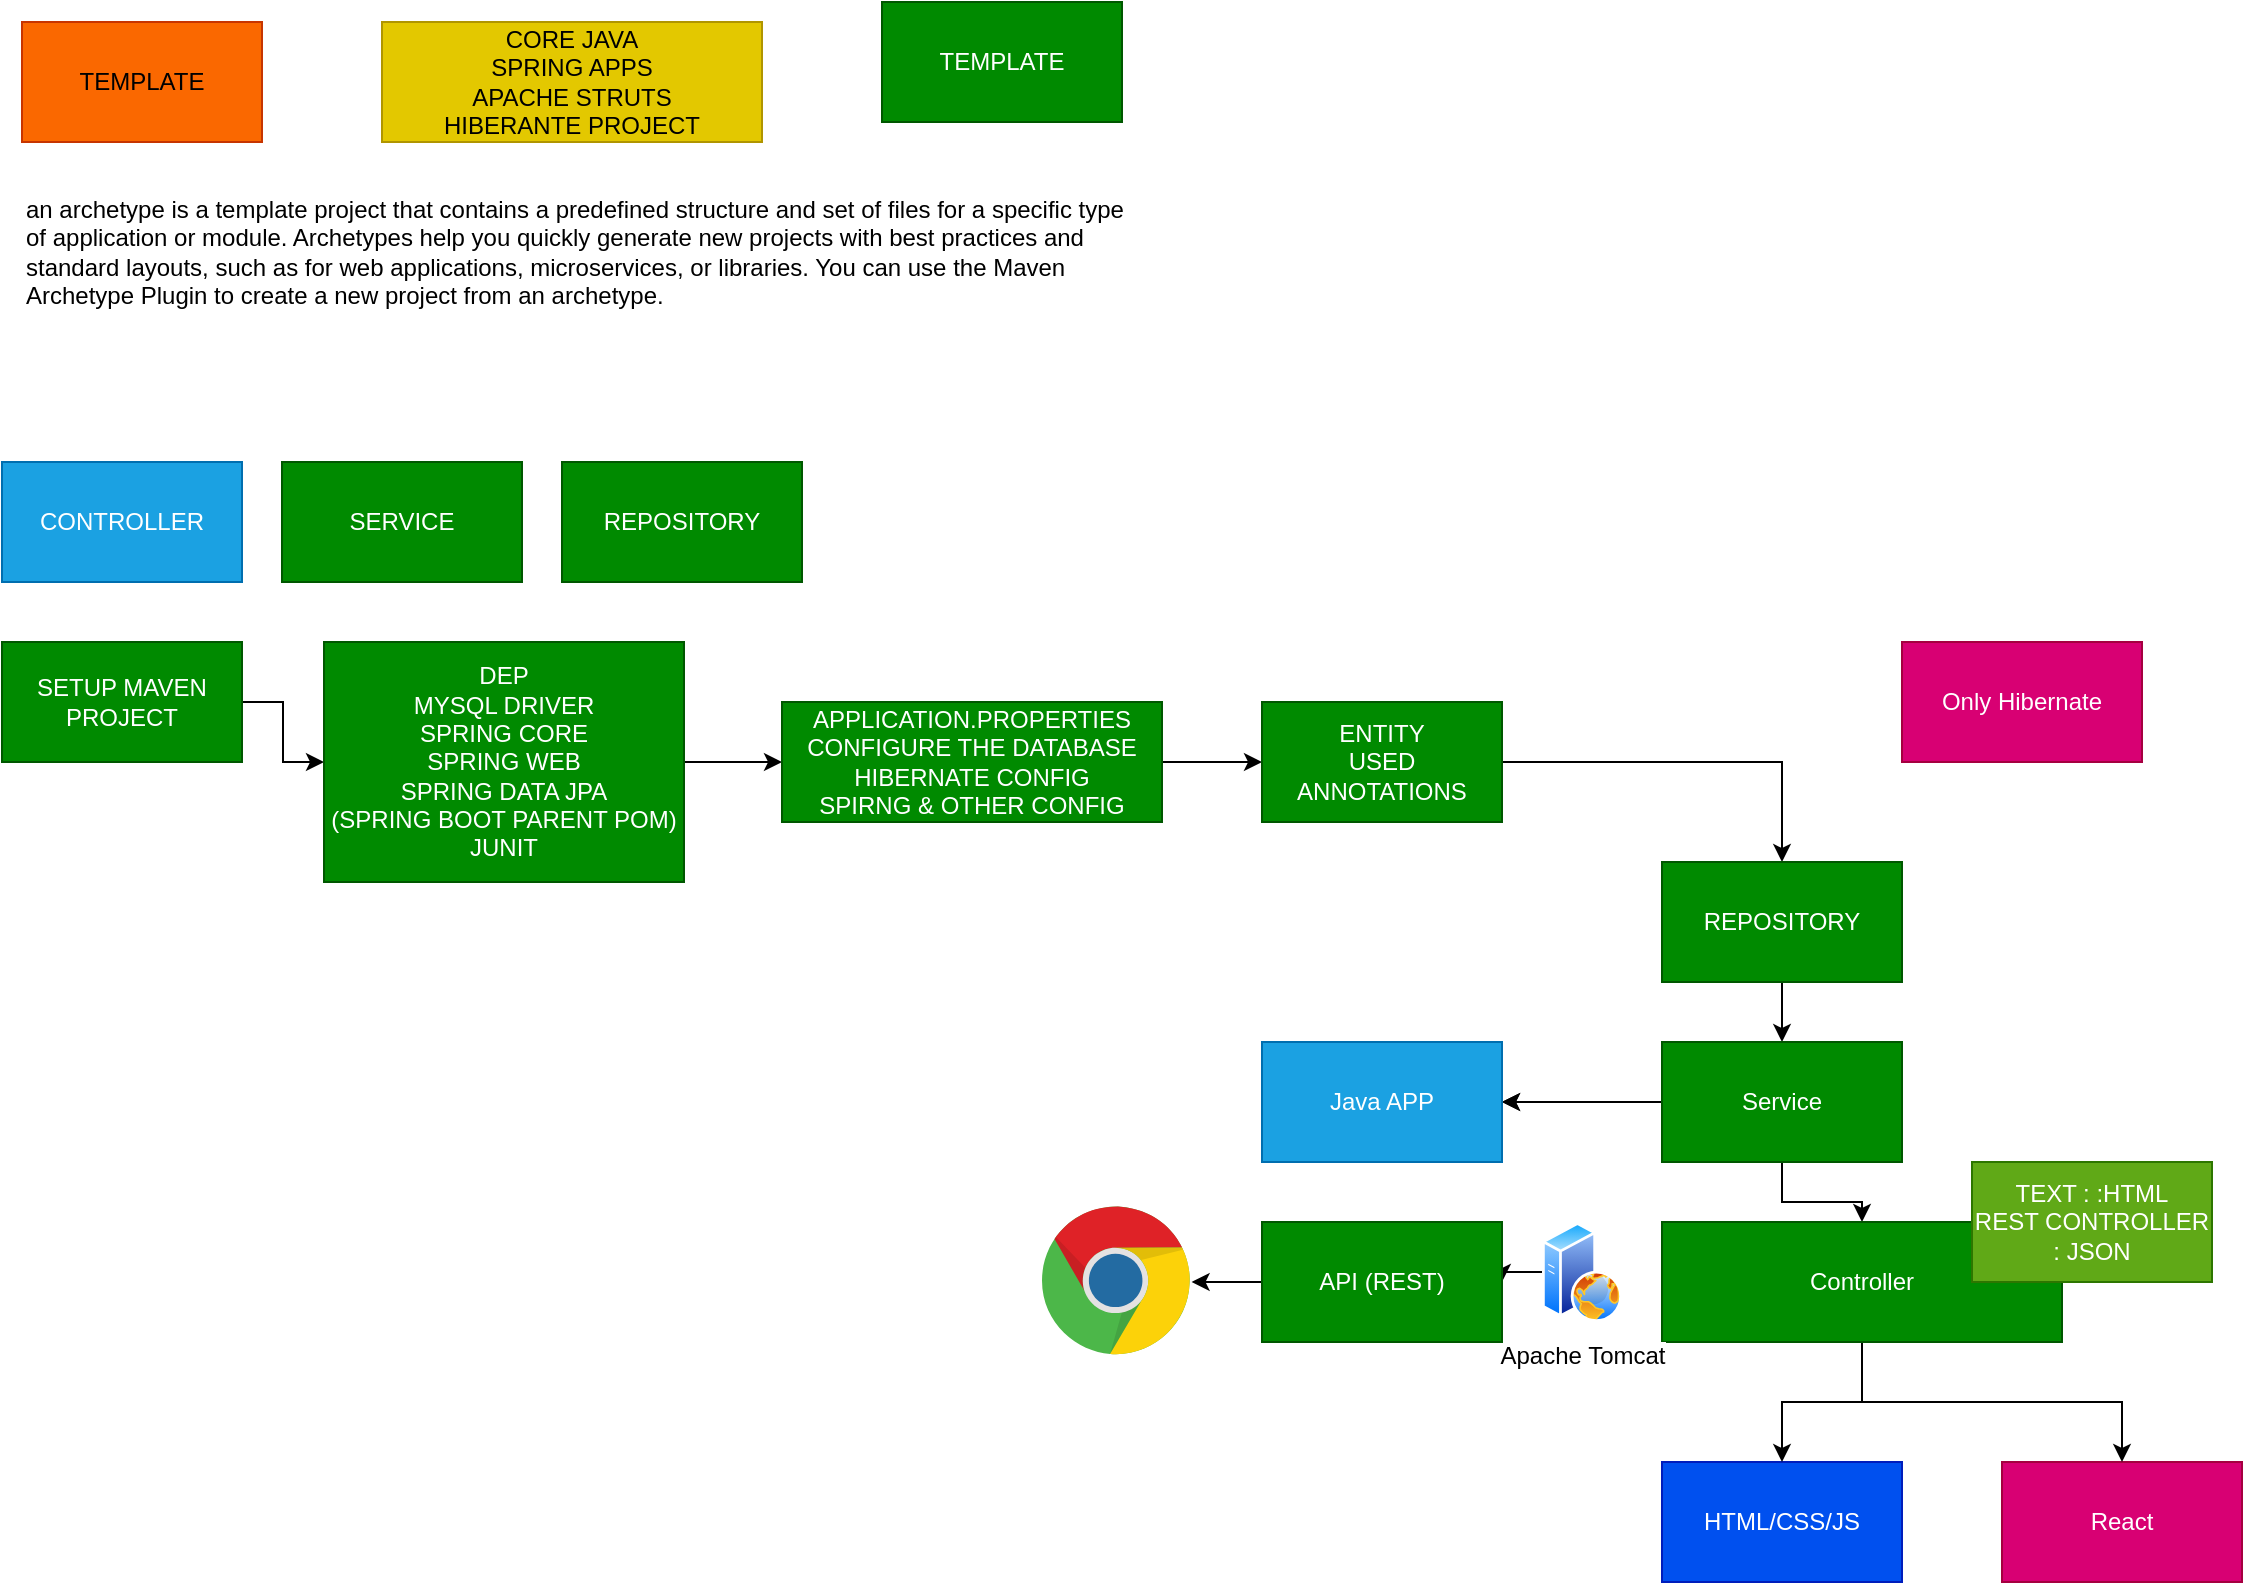 <mxfile version="28.0.6" pages="5">
  <diagram id="U--qNE6UKfleM9KvtkoS" name="WORK">
    <mxGraphModel dx="655" dy="468" grid="1" gridSize="10" guides="1" tooltips="1" connect="1" arrows="1" fold="1" page="1" pageScale="1" pageWidth="850" pageHeight="1100" math="0" shadow="0">
      <root>
        <mxCell id="0" />
        <mxCell id="1" parent="0" />
        <mxCell id="xkHr3dDDrI-3z6m0eYmS-1" value="TEMPLATE" style="rounded=0;whiteSpace=wrap;html=1;fillColor=#fa6800;fontColor=#000000;strokeColor=#C73500;" vertex="1" parent="1">
          <mxGeometry x="180" y="90" width="120" height="60" as="geometry" />
        </mxCell>
        <mxCell id="xkHr3dDDrI-3z6m0eYmS-2" value="CORE JAVA&lt;div&gt;SPRING APPS&lt;/div&gt;&lt;div&gt;APACHE STRUTS&lt;/div&gt;&lt;div&gt;HIBERANTE PROJECT&lt;/div&gt;" style="rounded=0;whiteSpace=wrap;html=1;fillColor=#e3c800;fontColor=#000000;strokeColor=#B09500;" vertex="1" parent="1">
          <mxGeometry x="360" y="90" width="190" height="60" as="geometry" />
        </mxCell>
        <mxCell id="xkHr3dDDrI-3z6m0eYmS-3" value="TEMPLATE" style="rounded=0;whiteSpace=wrap;html=1;fillColor=#008a00;strokeColor=#005700;fontColor=#ffffff;" vertex="1" parent="1">
          <mxGeometry x="610" y="80" width="120" height="60" as="geometry" />
        </mxCell>
        <mxCell id="EVFEQonA6YKJSwOCUWU--1" value="an archetype is a template project that contains a predefined structure and set of files for a specific type of application or module. Archetypes help you quickly generate new projects with best practices and standard layouts, such as for web applications, microservices, or libraries. You can use the Maven Archetype Plugin to create a new project from an archetype." style="text;whiteSpace=wrap;html=1;" vertex="1" parent="1">
          <mxGeometry x="180" y="170" width="560" height="100" as="geometry" />
        </mxCell>
        <mxCell id="1dpyr3wZOM35hFEiF-vl-1" value="CONTROLLER" style="rounded=0;whiteSpace=wrap;html=1;fillColor=#1ba1e2;fontColor=#ffffff;strokeColor=#006EAF;" vertex="1" parent="1">
          <mxGeometry x="170" y="310" width="120" height="60" as="geometry" />
        </mxCell>
        <mxCell id="1dpyr3wZOM35hFEiF-vl-2" value="SERVICE" style="rounded=0;whiteSpace=wrap;html=1;fillColor=#008a00;fontColor=#ffffff;strokeColor=#005700;" vertex="1" parent="1">
          <mxGeometry x="310" y="310" width="120" height="60" as="geometry" />
        </mxCell>
        <mxCell id="1dpyr3wZOM35hFEiF-vl-3" value="REPOSITORY" style="rounded=0;whiteSpace=wrap;html=1;fillColor=#008a00;fontColor=#ffffff;strokeColor=#005700;" vertex="1" parent="1">
          <mxGeometry x="450" y="310" width="120" height="60" as="geometry" />
        </mxCell>
        <mxCell id="1dpyr3wZOM35hFEiF-vl-7" value="" style="edgeStyle=orthogonalEdgeStyle;rounded=0;orthogonalLoop=1;jettySize=auto;html=1;" edge="1" parent="1" source="1dpyr3wZOM35hFEiF-vl-4" target="1dpyr3wZOM35hFEiF-vl-6">
          <mxGeometry relative="1" as="geometry" />
        </mxCell>
        <mxCell id="1dpyr3wZOM35hFEiF-vl-4" value="SETUP MAVEN PROJECT" style="rounded=0;whiteSpace=wrap;html=1;fillColor=#008a00;fontColor=#ffffff;strokeColor=#005700;" vertex="1" parent="1">
          <mxGeometry x="170" y="400" width="120" height="60" as="geometry" />
        </mxCell>
        <mxCell id="1dpyr3wZOM35hFEiF-vl-9" value="" style="edgeStyle=orthogonalEdgeStyle;rounded=0;orthogonalLoop=1;jettySize=auto;html=1;" edge="1" parent="1" source="1dpyr3wZOM35hFEiF-vl-6" target="1dpyr3wZOM35hFEiF-vl-8">
          <mxGeometry relative="1" as="geometry" />
        </mxCell>
        <mxCell id="1dpyr3wZOM35hFEiF-vl-6" value="DEP&lt;div&gt;MYSQL DRIVER&lt;/div&gt;&lt;div&gt;SPRING CORE&lt;/div&gt;&lt;div&gt;SPRING WEB&lt;/div&gt;&lt;div&gt;SPRING DATA JPA&lt;/div&gt;&lt;div&gt;(SPRING BOOT PARENT POM)&lt;/div&gt;&lt;div&gt;JUNIT&lt;/div&gt;" style="whiteSpace=wrap;html=1;fillColor=#008a00;strokeColor=#005700;fontColor=#ffffff;rounded=0;" vertex="1" parent="1">
          <mxGeometry x="331" y="400" width="180" height="120" as="geometry" />
        </mxCell>
        <mxCell id="1dpyr3wZOM35hFEiF-vl-11" value="" style="edgeStyle=orthogonalEdgeStyle;rounded=0;orthogonalLoop=1;jettySize=auto;html=1;" edge="1" parent="1" source="1dpyr3wZOM35hFEiF-vl-8" target="1dpyr3wZOM35hFEiF-vl-10">
          <mxGeometry relative="1" as="geometry" />
        </mxCell>
        <mxCell id="1dpyr3wZOM35hFEiF-vl-8" value="APPLICATION.PROPERTIES&lt;div&gt;CONFIGURE THE DATABASE&lt;/div&gt;&lt;div&gt;HIBERNATE CONFIG&lt;/div&gt;&lt;div&gt;SPIRNG &amp;amp; OTHER CONFIG&lt;/div&gt;" style="whiteSpace=wrap;html=1;fillColor=#008a00;strokeColor=#005700;fontColor=#ffffff;rounded=0;" vertex="1" parent="1">
          <mxGeometry x="560" y="430" width="190" height="60" as="geometry" />
        </mxCell>
        <mxCell id="1dpyr3wZOM35hFEiF-vl-13" value="" style="edgeStyle=orthogonalEdgeStyle;rounded=0;orthogonalLoop=1;jettySize=auto;html=1;" edge="1" parent="1" source="1dpyr3wZOM35hFEiF-vl-10" target="1dpyr3wZOM35hFEiF-vl-12">
          <mxGeometry relative="1" as="geometry" />
        </mxCell>
        <mxCell id="1dpyr3wZOM35hFEiF-vl-10" value="ENTITY&lt;div&gt;USED ANNOTATIONS&lt;/div&gt;" style="whiteSpace=wrap;html=1;fillColor=#008a00;strokeColor=#005700;fontColor=#ffffff;rounded=0;" vertex="1" parent="1">
          <mxGeometry x="800" y="430" width="120" height="60" as="geometry" />
        </mxCell>
        <mxCell id="1dpyr3wZOM35hFEiF-vl-15" value="" style="edgeStyle=orthogonalEdgeStyle;rounded=0;orthogonalLoop=1;jettySize=auto;html=1;" edge="1" parent="1" source="1dpyr3wZOM35hFEiF-vl-12" target="1dpyr3wZOM35hFEiF-vl-14">
          <mxGeometry relative="1" as="geometry" />
        </mxCell>
        <mxCell id="1dpyr3wZOM35hFEiF-vl-12" value="REPOSITORY" style="whiteSpace=wrap;html=1;fillColor=#008a00;strokeColor=#005700;fontColor=#ffffff;rounded=0;" vertex="1" parent="1">
          <mxGeometry x="1000" y="510" width="120" height="60" as="geometry" />
        </mxCell>
        <mxCell id="1dpyr3wZOM35hFEiF-vl-21" value="" style="edgeStyle=orthogonalEdgeStyle;rounded=0;orthogonalLoop=1;jettySize=auto;html=1;" edge="1" parent="1" source="1dpyr3wZOM35hFEiF-vl-14" target="1dpyr3wZOM35hFEiF-vl-20">
          <mxGeometry relative="1" as="geometry" />
        </mxCell>
        <mxCell id="1dpyr3wZOM35hFEiF-vl-25" value="" style="edgeStyle=orthogonalEdgeStyle;rounded=0;orthogonalLoop=1;jettySize=auto;html=1;" edge="1" parent="1" source="1dpyr3wZOM35hFEiF-vl-14" target="1dpyr3wZOM35hFEiF-vl-24">
          <mxGeometry relative="1" as="geometry" />
        </mxCell>
        <mxCell id="1dpyr3wZOM35hFEiF-vl-26" value="" style="edgeStyle=orthogonalEdgeStyle;rounded=0;orthogonalLoop=1;jettySize=auto;html=1;" edge="1" parent="1" source="1dpyr3wZOM35hFEiF-vl-14" target="1dpyr3wZOM35hFEiF-vl-20">
          <mxGeometry relative="1" as="geometry" />
        </mxCell>
        <mxCell id="1dpyr3wZOM35hFEiF-vl-14" value="Service" style="whiteSpace=wrap;html=1;fillColor=#008a00;strokeColor=#005700;fontColor=#ffffff;rounded=0;" vertex="1" parent="1">
          <mxGeometry x="1000" y="600" width="120" height="60" as="geometry" />
        </mxCell>
        <mxCell id="1dpyr3wZOM35hFEiF-vl-16" value="HTML/CSS/JS" style="whiteSpace=wrap;html=1;fillColor=#0050ef;strokeColor=#001DBC;fontColor=#ffffff;rounded=0;" vertex="1" parent="1">
          <mxGeometry x="1000" y="810" width="120" height="60" as="geometry" />
        </mxCell>
        <mxCell id="1dpyr3wZOM35hFEiF-vl-19" value="React" style="whiteSpace=wrap;html=1;fillColor=#d80073;strokeColor=#A50040;fontColor=#ffffff;rounded=0;" vertex="1" parent="1">
          <mxGeometry x="1170" y="810" width="120" height="60" as="geometry" />
        </mxCell>
        <mxCell id="1dpyr3wZOM35hFEiF-vl-20" value="Java APP" style="whiteSpace=wrap;html=1;fillColor=#1ba1e2;strokeColor=#006EAF;fontColor=#ffffff;rounded=0;" vertex="1" parent="1">
          <mxGeometry x="800" y="600" width="120" height="60" as="geometry" />
        </mxCell>
        <mxCell id="1dpyr3wZOM35hFEiF-vl-22" value="Only Hibernate" style="whiteSpace=wrap;html=1;fillColor=#d80073;strokeColor=#A50040;fontColor=#ffffff;rounded=0;" vertex="1" parent="1">
          <mxGeometry x="1120" y="400" width="120" height="60" as="geometry" />
        </mxCell>
        <mxCell id="1dpyr3wZOM35hFEiF-vl-27" value="" style="edgeStyle=orthogonalEdgeStyle;rounded=0;orthogonalLoop=1;jettySize=auto;html=1;" edge="1" parent="1" source="1dpyr3wZOM35hFEiF-vl-24" target="1dpyr3wZOM35hFEiF-vl-19">
          <mxGeometry relative="1" as="geometry" />
        </mxCell>
        <mxCell id="1dpyr3wZOM35hFEiF-vl-28" value="" style="edgeStyle=orthogonalEdgeStyle;rounded=0;orthogonalLoop=1;jettySize=auto;html=1;" edge="1" parent="1" source="1dpyr3wZOM35hFEiF-vl-24" target="1dpyr3wZOM35hFEiF-vl-16">
          <mxGeometry relative="1" as="geometry" />
        </mxCell>
        <mxCell id="1dpyr3wZOM35hFEiF-vl-24" value="Controller" style="whiteSpace=wrap;html=1;fillColor=#008a00;strokeColor=#005700;fontColor=#ffffff;rounded=0;" vertex="1" parent="1">
          <mxGeometry x="1000" y="690" width="200" height="60" as="geometry" />
        </mxCell>
        <mxCell id="1dpyr3wZOM35hFEiF-vl-31" value="" style="edgeStyle=orthogonalEdgeStyle;rounded=0;orthogonalLoop=1;jettySize=auto;html=1;" edge="1" parent="1" source="1dpyr3wZOM35hFEiF-vl-32" target="1dpyr3wZOM35hFEiF-vl-30">
          <mxGeometry relative="1" as="geometry" />
        </mxCell>
        <mxCell id="1dpyr3wZOM35hFEiF-vl-29" value="Apache Tomcat" style="image;aspect=fixed;perimeter=ellipsePerimeter;html=1;align=center;shadow=0;dashed=0;spacingTop=3;image=img/lib/active_directory/web_server.svg;" vertex="1" parent="1">
          <mxGeometry x="940" y="690" width="40" height="50" as="geometry" />
        </mxCell>
        <mxCell id="1dpyr3wZOM35hFEiF-vl-30" value="" style="dashed=0;outlineConnect=0;html=1;align=center;labelPosition=center;verticalLabelPosition=bottom;verticalAlign=top;shape=mxgraph.weblogos.chrome" vertex="1" parent="1">
          <mxGeometry x="690" y="682.3" width="74.8" height="75.4" as="geometry" />
        </mxCell>
        <mxCell id="1dpyr3wZOM35hFEiF-vl-33" value="" style="edgeStyle=orthogonalEdgeStyle;rounded=0;orthogonalLoop=1;jettySize=auto;html=1;" edge="1" parent="1" source="1dpyr3wZOM35hFEiF-vl-29" target="1dpyr3wZOM35hFEiF-vl-32">
          <mxGeometry relative="1" as="geometry">
            <mxPoint x="940" y="715" as="sourcePoint" />
            <mxPoint x="775" y="715" as="targetPoint" />
          </mxGeometry>
        </mxCell>
        <mxCell id="1dpyr3wZOM35hFEiF-vl-32" value="API (REST)" style="whiteSpace=wrap;html=1;fillColor=#008a00;strokeColor=#005700;fontColor=#ffffff;rounded=0;" vertex="1" parent="1">
          <mxGeometry x="800" y="690" width="120" height="60" as="geometry" />
        </mxCell>
        <mxCell id="pyghwxKjYqFiJzGIKbp5-1" value="TEXT : :HTML&lt;div&gt;REST CONTROLLER : JSON&lt;/div&gt;" style="whiteSpace=wrap;html=1;fillColor=#60a917;strokeColor=#2D7600;fontColor=#ffffff;rounded=0;" vertex="1" parent="1">
          <mxGeometry x="1155" y="660" width="120" height="60" as="geometry" />
        </mxCell>
      </root>
    </mxGraphModel>
  </diagram>
  <diagram id="sd6SQKubJgL0Bjy4uC2p" name="BACKEND">
    <mxGraphModel dx="1888" dy="497" grid="1" gridSize="10" guides="1" tooltips="1" connect="1" arrows="1" fold="1" page="1" pageScale="1" pageWidth="850" pageHeight="1100" math="0" shadow="0">
      <root>
        <mxCell id="0" />
        <mxCell id="1" parent="0" />
        <mxCell id="ZBgh9qPo6W1Xte6gY5U4-2" value="MONOLITHIC" style="rounded=0;whiteSpace=wrap;html=1;fillColor=#008a00;fontColor=#ffffff;strokeColor=#005700;" vertex="1" parent="1">
          <mxGeometry x="30" y="260" width="120" height="60" as="geometry" />
        </mxCell>
        <mxCell id="ZBgh9qPo6W1Xte6gY5U4-14" value="LAYERED ARCH" style="rounded=0;whiteSpace=wrap;html=1;fillColor=#008a00;fontColor=#ffffff;strokeColor=#005700;" vertex="1" parent="1">
          <mxGeometry x="165" y="180" width="410" height="60" as="geometry" />
        </mxCell>
        <mxCell id="ZBgh9qPo6W1Xte6gY5U4-15" value="CONTROLLER" style="rounded=0;whiteSpace=wrap;html=1;fillColor=#1ba1e2;fontColor=#ffffff;strokeColor=#006EAF;" vertex="1" parent="1">
          <mxGeometry x="170" y="260" width="120" height="60" as="geometry" />
        </mxCell>
        <mxCell id="ZBgh9qPo6W1Xte6gY5U4-19" value="SERVICE" style="rounded=0;whiteSpace=wrap;html=1;fillColor=#008a00;fontColor=#ffffff;strokeColor=#005700;" vertex="1" parent="1">
          <mxGeometry x="310" y="260" width="120" height="60" as="geometry" />
        </mxCell>
        <mxCell id="ZBgh9qPo6W1Xte6gY5U4-20" value="REPOSITORY" style="rounded=0;whiteSpace=wrap;html=1;fillColor=#008a00;fontColor=#ffffff;strokeColor=#005700;" vertex="1" parent="1">
          <mxGeometry x="450" y="260" width="120" height="60" as="geometry" />
        </mxCell>
        <mxCell id="ZBgh9qPo6W1Xte6gY5U4-21" value="ENTITY" style="rounded=0;whiteSpace=wrap;html=1;fillColor=#008a00;fontColor=#ffffff;strokeColor=#005700;" vertex="1" parent="1">
          <mxGeometry x="170" y="350" width="120" height="60" as="geometry" />
        </mxCell>
        <mxCell id="ZBgh9qPo6W1Xte6gY5U4-22" value="MODEL" style="rounded=0;whiteSpace=wrap;html=1;fillColor=#008a00;fontColor=#ffffff;strokeColor=#005700;" vertex="1" parent="1">
          <mxGeometry x="310" y="350" width="120" height="60" as="geometry" />
        </mxCell>
        <mxCell id="ZBgh9qPo6W1Xte6gY5U4-23" value="CLASS" style="rounded=0;whiteSpace=wrap;html=1;fillColor=#008a00;fontColor=#ffffff;strokeColor=#005700;" vertex="1" parent="1">
          <mxGeometry x="450" y="350" width="120" height="60" as="geometry" />
        </mxCell>
        <mxCell id="ZBgh9qPo6W1Xte6gY5U4-24" value="CONFIGURATION&lt;div&gt;APPLICATION.PROPERTIES&lt;/div&gt;" style="rounded=0;whiteSpace=wrap;html=1;fillColor=#1ba1e2;fontColor=#ffffff;strokeColor=#006EAF;" vertex="1" parent="1">
          <mxGeometry x="60" y="440" width="230" height="60" as="geometry" />
        </mxCell>
        <mxCell id="ZBgh9qPo6W1Xte6gY5U4-25" value="" style="rounded=0;whiteSpace=wrap;html=1;fillColor=#008a00;fontColor=#ffffff;strokeColor=#005700;" vertex="1" parent="1">
          <mxGeometry x="310" y="440" width="120" height="60" as="geometry" />
        </mxCell>
        <mxCell id="ZBgh9qPo6W1Xte6gY5U4-26" value="CODING" style="rounded=0;whiteSpace=wrap;html=1;fillColor=#008a00;fontColor=#ffffff;strokeColor=#005700;" vertex="1" parent="1">
          <mxGeometry x="450" y="440" width="120" height="60" as="geometry" />
        </mxCell>
        <mxCell id="ZBgh9qPo6W1Xte6gY5U4-27" value="&lt;div&gt;MVN COMMANDS&lt;/div&gt;GRADLE" style="rounded=0;whiteSpace=wrap;html=1;fillColor=#d80073;fontColor=#ffffff;strokeColor=#A50040;" vertex="1" parent="1">
          <mxGeometry x="60" y="520" width="230" height="60" as="geometry" />
        </mxCell>
        <mxCell id="ZBgh9qPo6W1Xte6gY5U4-28" value="MAVEN" style="rounded=0;whiteSpace=wrap;html=1;fillColor=#008a00;fontColor=#ffffff;strokeColor=#005700;" vertex="1" parent="1">
          <mxGeometry x="310" y="520" width="120" height="60" as="geometry" />
        </mxCell>
        <mxCell id="ZBgh9qPo6W1Xte6gY5U4-29" value="JAVA APP FROM SCRATCH" style="rounded=0;whiteSpace=wrap;html=1;fillColor=#008a00;fontColor=#ffffff;strokeColor=#005700;" vertex="1" parent="1">
          <mxGeometry x="450" y="520" width="120" height="60" as="geometry" />
        </mxCell>
        <mxCell id="ZBgh9qPo6W1Xte6gY5U4-30" value="JPA" style="rounded=0;whiteSpace=wrap;html=1;fillColor=#d80073;fontColor=#ffffff;strokeColor=#A50040;" vertex="1" parent="1">
          <mxGeometry x="60" y="600" width="230" height="60" as="geometry" />
        </mxCell>
        <mxCell id="ZBgh9qPo6W1Xte6gY5U4-31" value="HIBERANTE" style="rounded=0;whiteSpace=wrap;html=1;fillColor=#1ba1e2;fontColor=#ffffff;strokeColor=#006EAF;" vertex="1" parent="1">
          <mxGeometry x="310" y="600" width="120" height="60" as="geometry" />
        </mxCell>
        <mxCell id="ZBgh9qPo6W1Xte6gY5U4-32" value="JDBC" style="rounded=0;whiteSpace=wrap;html=1;fillColor=#008a00;fontColor=#ffffff;strokeColor=#005700;" vertex="1" parent="1">
          <mxGeometry x="450" y="600" width="120" height="60" as="geometry" />
        </mxCell>
        <mxCell id="ZBgh9qPo6W1Xte6gY5U4-33" value="JPA" style="rounded=0;whiteSpace=wrap;html=1;fillColor=#d80073;fontColor=#ffffff;strokeColor=#A50040;" vertex="1" parent="1">
          <mxGeometry x="60" y="690" width="230" height="60" as="geometry" />
        </mxCell>
        <mxCell id="ZBgh9qPo6W1Xte6gY5U4-34" value="RUNTIME" style="rounded=0;whiteSpace=wrap;html=1;fillColor=#1ba1e2;fontColor=#ffffff;strokeColor=#006EAF;" vertex="1" parent="1">
          <mxGeometry x="310" y="690" width="120" height="60" as="geometry" />
        </mxCell>
        <mxCell id="ZBgh9qPo6W1Xte6gY5U4-35" value="SYNTAX" style="rounded=0;whiteSpace=wrap;html=1;fillColor=#008a00;fontColor=#ffffff;strokeColor=#005700;" vertex="1" parent="1">
          <mxGeometry x="450" y="690" width="120" height="60" as="geometry" />
        </mxCell>
        <mxCell id="ZBgh9qPo6W1Xte6gY5U4-36" value="LOGICAL" style="rounded=0;whiteSpace=wrap;html=1;fillColor=#1ba1e2;fontColor=#ffffff;strokeColor=#006EAF;" vertex="1" parent="1">
          <mxGeometry x="310" y="750" width="120" height="60" as="geometry" />
        </mxCell>
        <mxCell id="ZBgh9qPo6W1Xte6gY5U4-37" value="BRANCES" style="rounded=0;whiteSpace=wrap;html=1;fillColor=#d80073;fontColor=#ffffff;strokeColor=#A50040;" vertex="1" parent="1">
          <mxGeometry x="60" y="830" width="230" height="60" as="geometry" />
        </mxCell>
        <mxCell id="ZBgh9qPo6W1Xte6gY5U4-38" value="INIT, PULL, PUSH, COMMIT ADD" style="rounded=0;whiteSpace=wrap;html=1;fillColor=#1ba1e2;fontColor=#ffffff;strokeColor=#006EAF;" vertex="1" parent="1">
          <mxGeometry x="310" y="830" width="120" height="60" as="geometry" />
        </mxCell>
        <mxCell id="ZBgh9qPo6W1Xte6gY5U4-39" value="GIT / GITHUB" style="rounded=0;whiteSpace=wrap;html=1;fillColor=#008a00;fontColor=#ffffff;strokeColor=#005700;" vertex="1" parent="1">
          <mxGeometry x="450" y="830" width="120" height="60" as="geometry" />
        </mxCell>
        <mxCell id="ZBgh9qPo6W1Xte6gY5U4-41" value="ADD A LOT" style="rounded=0;whiteSpace=wrap;html=1;fillColor=#d80073;fontColor=#ffffff;strokeColor=#A50040;" vertex="1" parent="1">
          <mxGeometry x="60" y="920" width="230" height="60" as="geometry" />
        </mxCell>
        <mxCell id="ZBgh9qPo6W1Xte6gY5U4-42" value="IOC / DI" style="rounded=0;whiteSpace=wrap;html=1;fillColor=#1ba1e2;fontColor=#ffffff;strokeColor=#006EAF;" vertex="1" parent="1">
          <mxGeometry x="310" y="920" width="120" height="60" as="geometry" />
        </mxCell>
        <mxCell id="ZBgh9qPo6W1Xte6gY5U4-43" value="SINGLETON" style="rounded=0;whiteSpace=wrap;html=1;fillColor=#008a00;fontColor=#ffffff;strokeColor=#005700;" vertex="1" parent="1">
          <mxGeometry x="450" y="920" width="120" height="60" as="geometry" />
        </mxCell>
        <mxCell id="g30asUB_LPxTfsh4i9F_-1" value="JAVA 21" style="rounded=0;whiteSpace=wrap;html=1;fillColor=#d80073;fontColor=#ffffff;strokeColor=#A50040;" vertex="1" parent="1">
          <mxGeometry x="60" y="990" width="230" height="60" as="geometry" />
        </mxCell>
        <mxCell id="g30asUB_LPxTfsh4i9F_-2" value="JAVA 8 +&amp;nbsp;" style="rounded=0;whiteSpace=wrap;html=1;fillColor=#1ba1e2;fontColor=#ffffff;strokeColor=#006EAF;" vertex="1" parent="1">
          <mxGeometry x="310" y="990" width="120" height="60" as="geometry" />
        </mxCell>
        <mxCell id="g30asUB_LPxTfsh4i9F_-3" value="JAVA 8 -" style="rounded=0;whiteSpace=wrap;html=1;fillColor=#008a00;fontColor=#ffffff;strokeColor=#005700;" vertex="1" parent="1">
          <mxGeometry x="450" y="990" width="120" height="60" as="geometry" />
        </mxCell>
        <mxCell id="g30asUB_LPxTfsh4i9F_-4" value="MONGO DB" style="rounded=0;whiteSpace=wrap;html=1;fillColor=#d80073;fontColor=#ffffff;strokeColor=#A50040;" vertex="1" parent="1">
          <mxGeometry x="60" y="1070" width="230" height="60" as="geometry" />
        </mxCell>
        <mxCell id="g30asUB_LPxTfsh4i9F_-5" value="ORACLE" style="rounded=0;whiteSpace=wrap;html=1;fillColor=#1ba1e2;fontColor=#ffffff;strokeColor=#006EAF;" vertex="1" parent="1">
          <mxGeometry x="310" y="1070" width="120" height="60" as="geometry" />
        </mxCell>
        <mxCell id="g30asUB_LPxTfsh4i9F_-6" value="DB MS SQL&amp;nbsp;&lt;div&gt;MY SQL&lt;/div&gt;" style="rounded=0;whiteSpace=wrap;html=1;fillColor=#008a00;fontColor=#ffffff;strokeColor=#005700;" vertex="1" parent="1">
          <mxGeometry x="450" y="1070" width="120" height="60" as="geometry" />
        </mxCell>
        <mxCell id="g30asUB_LPxTfsh4i9F_-7" value="MONGO DB" style="rounded=0;whiteSpace=wrap;html=1;fillColor=#d80073;fontColor=#ffffff;strokeColor=#A50040;" vertex="1" parent="1">
          <mxGeometry x="60" y="1150" width="230" height="60" as="geometry" />
        </mxCell>
        <mxCell id="g30asUB_LPxTfsh4i9F_-8" value="ORACLE" style="rounded=0;whiteSpace=wrap;html=1;fillColor=#1ba1e2;fontColor=#ffffff;strokeColor=#006EAF;" vertex="1" parent="1">
          <mxGeometry x="310" y="1150" width="120" height="60" as="geometry" />
        </mxCell>
        <mxCell id="g30asUB_LPxTfsh4i9F_-9" value="SSMS&lt;div&gt;MY SQL WORKBENCH&lt;/div&gt;&lt;div&gt;SQL DEVELOPER&lt;/div&gt;" style="rounded=0;whiteSpace=wrap;html=1;fillColor=#008a00;fontColor=#ffffff;strokeColor=#005700;" vertex="1" parent="1">
          <mxGeometry x="450" y="1150" width="220" height="60" as="geometry" />
        </mxCell>
        <mxCell id="g30asUB_LPxTfsh4i9F_-10" value="VS CODE" style="rounded=0;whiteSpace=wrap;html=1;fillColor=#008a00;fontColor=#ffffff;strokeColor=#005700;" vertex="1" parent="1">
          <mxGeometry x="670" y="1150" width="100" height="60" as="geometry" />
        </mxCell>
        <mxCell id="g30asUB_LPxTfsh4i9F_-11" value="" style="rounded=0;whiteSpace=wrap;html=1;fillColor=#d80073;fontColor=#ffffff;strokeColor=#A50040;" vertex="1" parent="1">
          <mxGeometry x="60" y="1230" width="230" height="60" as="geometry" />
        </mxCell>
        <mxCell id="g30asUB_LPxTfsh4i9F_-12" value="TESTING" style="rounded=0;whiteSpace=wrap;html=1;fillColor=#1ba1e2;fontColor=#ffffff;strokeColor=#006EAF;" vertex="1" parent="1">
          <mxGeometry x="310" y="1230" width="120" height="60" as="geometry" />
        </mxCell>
        <mxCell id="g30asUB_LPxTfsh4i9F_-13" value="CODE" style="rounded=0;whiteSpace=wrap;html=1;fillColor=#008a00;fontColor=#ffffff;strokeColor=#005700;" vertex="1" parent="1">
          <mxGeometry x="450" y="1230" width="120" height="60" as="geometry" />
        </mxCell>
        <mxCell id="g30asUB_LPxTfsh4i9F_-14" value="SYSTEM TESTING" style="rounded=0;whiteSpace=wrap;html=1;fillColor=#a0522d;fontColor=#ffffff;strokeColor=#6D1F00;" vertex="1" parent="1">
          <mxGeometry x="-110" y="1230" width="130" height="60" as="geometry" />
        </mxCell>
        <mxCell id="g30asUB_LPxTfsh4i9F_-15" value="BLACK BOX / WHITE BOX" style="rounded=0;whiteSpace=wrap;html=1;fillColor=#a0522d;fontColor=#ffffff;strokeColor=#6D1F00;" vertex="1" parent="1">
          <mxGeometry x="-110" y="1290" width="130" height="60" as="geometry" />
        </mxCell>
        <mxCell id="g30asUB_LPxTfsh4i9F_-16" value="MICROSERVICES" style="rounded=0;whiteSpace=wrap;html=1;fillColor=#d80073;fontColor=#ffffff;strokeColor=#A50040;" vertex="1" parent="1">
          <mxGeometry x="-105" y="260" width="120" height="60" as="geometry" />
        </mxCell>
      </root>
    </mxGraphModel>
  </diagram>
  <diagram id="6ApcDSdftTaJXb9J3jOZ" name="FRONTEND">
    <mxGraphModel dx="758" dy="497" grid="1" gridSize="10" guides="1" tooltips="1" connect="1" arrows="1" fold="1" page="1" pageScale="1" pageWidth="850" pageHeight="1100" math="0" shadow="0">
      <root>
        <mxCell id="0" />
        <mxCell id="1" parent="0" />
        <mxCell id="f2z9S-pDtlq0upLQAwjG-1" value="" style="rounded=0;whiteSpace=wrap;html=1;fillColor=#d80073;fontColor=#ffffff;strokeColor=#A50040;" vertex="1" parent="1">
          <mxGeometry x="220" y="320" width="230" height="60" as="geometry" />
        </mxCell>
        <mxCell id="f2z9S-pDtlq0upLQAwjG-2" value="TYPESCRIPT" style="rounded=0;whiteSpace=wrap;html=1;fillColor=#d80073;fontColor=#ffffff;strokeColor=#A50040;" vertex="1" parent="1">
          <mxGeometry x="470" y="320" width="120" height="60" as="geometry" />
        </mxCell>
        <mxCell id="f2z9S-pDtlq0upLQAwjG-3" value="HTML / CSS / JS" style="rounded=0;whiteSpace=wrap;html=1;fillColor=#008a00;fontColor=#ffffff;strokeColor=#005700;" vertex="1" parent="1">
          <mxGeometry x="610" y="320" width="120" height="60" as="geometry" />
        </mxCell>
        <mxCell id="f2z9S-pDtlq0upLQAwjG-4" value="" style="rounded=0;whiteSpace=wrap;html=1;fillColor=#d80073;fontColor=#ffffff;strokeColor=#A50040;" vertex="1" parent="1">
          <mxGeometry x="220" y="400" width="230" height="60" as="geometry" />
        </mxCell>
        <mxCell id="f2z9S-pDtlq0upLQAwjG-5" value="AJAX" style="rounded=0;whiteSpace=wrap;html=1;fillColor=#d80073;fontColor=#ffffff;strokeColor=#A50040;" vertex="1" parent="1">
          <mxGeometry x="470" y="400" width="120" height="60" as="geometry" />
        </mxCell>
        <mxCell id="f2z9S-pDtlq0upLQAwjG-6" value="DOM" style="rounded=0;whiteSpace=wrap;html=1;fillColor=#008a00;fontColor=#ffffff;strokeColor=#005700;" vertex="1" parent="1">
          <mxGeometry x="610" y="400" width="120" height="60" as="geometry" />
        </mxCell>
        <mxCell id="f2z9S-pDtlq0upLQAwjG-7" value="" style="rounded=0;whiteSpace=wrap;html=1;fillColor=#d80073;fontColor=#ffffff;strokeColor=#A50040;" vertex="1" parent="1">
          <mxGeometry x="220" y="480" width="230" height="60" as="geometry" />
        </mxCell>
        <mxCell id="f2z9S-pDtlq0upLQAwjG-8" value="" style="rounded=0;whiteSpace=wrap;html=1;fillColor=#1ba1e2;fontColor=#ffffff;strokeColor=#006EAF;" vertex="1" parent="1">
          <mxGeometry x="470" y="480" width="120" height="60" as="geometry" />
        </mxCell>
        <mxCell id="f2z9S-pDtlq0upLQAwjG-9" value="BROWSER /&lt;div&gt;DEBGUGGIN TOOLS&lt;/div&gt;" style="rounded=0;whiteSpace=wrap;html=1;fillColor=#008a00;fontColor=#ffffff;strokeColor=#005700;" vertex="1" parent="1">
          <mxGeometry x="610" y="480" width="120" height="60" as="geometry" />
        </mxCell>
        <mxCell id="MK780I904DhIyySBioE9-1" value="BOOTSTRAP" style="rounded=0;whiteSpace=wrap;html=1;fillColor=#6a00ff;fontColor=#ffffff;strokeColor=#3700CC;" vertex="1" parent="1">
          <mxGeometry x="770" y="320" width="120" height="60" as="geometry" />
        </mxCell>
      </root>
    </mxGraphModel>
  </diagram>
  <diagram id="VrcfruqrzRKc8Ae0gUOz" name="TERMINOLOGY">
    <mxGraphModel dx="786" dy="562" grid="1" gridSize="10" guides="1" tooltips="1" connect="1" arrows="1" fold="1" page="1" pageScale="1" pageWidth="850" pageHeight="1100" math="0" shadow="0">
      <root>
        <mxCell id="0" />
        <mxCell id="1" parent="0" />
        <mxCell id="IJiUzFK-VY5-u8Usr0el-1" value="AJAX&lt;span style=&quot;white-space: pre;&quot;&gt;&#x9;&lt;/span&gt;" style="rounded=0;whiteSpace=wrap;html=1;fillColor=#6a00ff;fontColor=#ffffff;strokeColor=#3700CC;" vertex="1" parent="1">
          <mxGeometry x="100" y="110" width="120" height="60" as="geometry" />
        </mxCell>
        <mxCell id="IJiUzFK-VY5-u8Usr0el-2" value="ASYNCHRONOUS JAVASCRIPT AND XML" style="rounded=0;whiteSpace=wrap;html=1;fillColor=#008a00;fontColor=#ffffff;strokeColor=#005700;" vertex="1" parent="1">
          <mxGeometry x="240" y="110" width="470" height="60" as="geometry" />
        </mxCell>
        <mxCell id="IJiUzFK-VY5-u8Usr0el-17" value="SPRING" style="rounded=0;whiteSpace=wrap;html=1;fillColor=#6a00ff;fontColor=#ffffff;strokeColor=#3700CC;" vertex="1" parent="1">
          <mxGeometry x="100" y="190" width="120" height="60" as="geometry" />
        </mxCell>
        <mxCell id="IJiUzFK-VY5-u8Usr0el-18" value="POJO-BASED, UNOBTRUSIVE, ANNOTATION-DRIVE" style="rounded=0;whiteSpace=wrap;html=1;fillColor=#008a00;fontColor=#ffffff;strokeColor=#005700;" vertex="1" parent="1">
          <mxGeometry x="240" y="190" width="470" height="60" as="geometry" />
        </mxCell>
        <mxCell id="IJiUzFK-VY5-u8Usr0el-19" value="SPRING BEANS" style="rounded=0;whiteSpace=wrap;html=1;fillColor=#6a00ff;fontColor=#ffffff;strokeColor=#3700CC;" vertex="1" parent="1">
          <mxGeometry x="100" y="270" width="120" height="60" as="geometry" />
        </mxCell>
        <mxCell id="IJiUzFK-VY5-u8Usr0el-20" value="INSTANCE CREAED BY SPRING AND MANAGED BY IOC CONTAINER" style="rounded=0;whiteSpace=wrap;html=1;fillColor=#008a00;fontColor=#ffffff;strokeColor=#005700;" vertex="1" parent="1">
          <mxGeometry x="240" y="270" width="470" height="60" as="geometry" />
        </mxCell>
        <mxCell id="IJiUzFK-VY5-u8Usr0el-21" value="" style="rounded=0;whiteSpace=wrap;html=1;fillColor=#6a00ff;fontColor=#ffffff;strokeColor=#3700CC;" vertex="1" parent="1">
          <mxGeometry x="100" y="350" width="120" height="60" as="geometry" />
        </mxCell>
        <mxCell id="IJiUzFK-VY5-u8Usr0el-22" value="" style="rounded=0;whiteSpace=wrap;html=1;fillColor=#008a00;fontColor=#ffffff;strokeColor=#005700;" vertex="1" parent="1">
          <mxGeometry x="240" y="350" width="470" height="60" as="geometry" />
        </mxCell>
        <mxCell id="IJiUzFK-VY5-u8Usr0el-23" value="" style="rounded=0;whiteSpace=wrap;html=1;fillColor=#6a00ff;fontColor=#ffffff;strokeColor=#3700CC;" vertex="1" parent="1">
          <mxGeometry x="100" y="430" width="120" height="60" as="geometry" />
        </mxCell>
        <mxCell id="IJiUzFK-VY5-u8Usr0el-24" value="" style="rounded=0;whiteSpace=wrap;html=1;fillColor=#008a00;fontColor=#ffffff;strokeColor=#005700;" vertex="1" parent="1">
          <mxGeometry x="240" y="430" width="470" height="60" as="geometry" />
        </mxCell>
      </root>
    </mxGraphModel>
  </diagram>
  <diagram id="SXGmifgcocfdfNQ7kb1a" name="Page-5">
    <mxGraphModel grid="1" page="1" gridSize="10" guides="1" tooltips="1" connect="1" arrows="1" fold="1" pageScale="1" pageWidth="850" pageHeight="1100" math="0" shadow="0">
      <root>
        <mxCell id="0" />
        <mxCell id="1" parent="0" />
      </root>
    </mxGraphModel>
  </diagram>
</mxfile>
